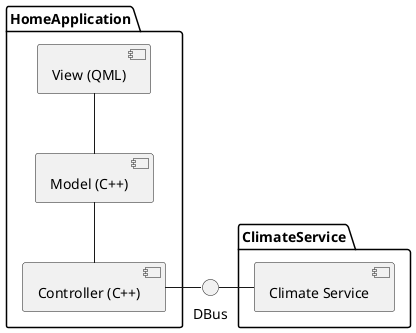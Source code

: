 @startuml
skinparam Monochrome true

package HomeApplication {
  [View (QML)] as view

  [Model (C++)] as model

  [Controller (C++)] as con

  view -- model

  model -- con
}


package ClimateService {
  [Climate Service] as cli
}


() DBus as dbus

con - dbus

dbus - cli



@enduml